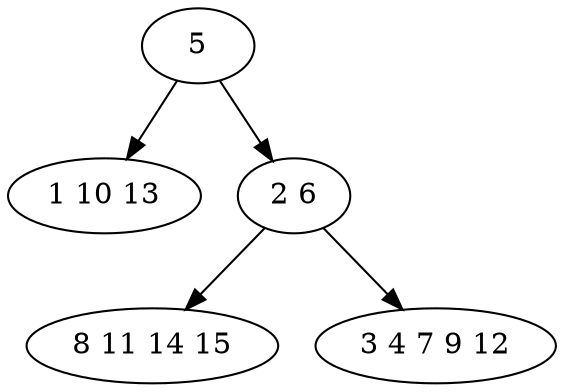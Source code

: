 digraph true_tree {
	"0" -> "1"
	"0" -> "2"
	"2" -> "3"
	"2" -> "4"
	"0" [label="5"];
	"1" [label="1 10 13"];
	"2" [label="2 6"];
	"3" [label="8 11 14 15"];
	"4" [label="3 4 7 9 12"];
}
